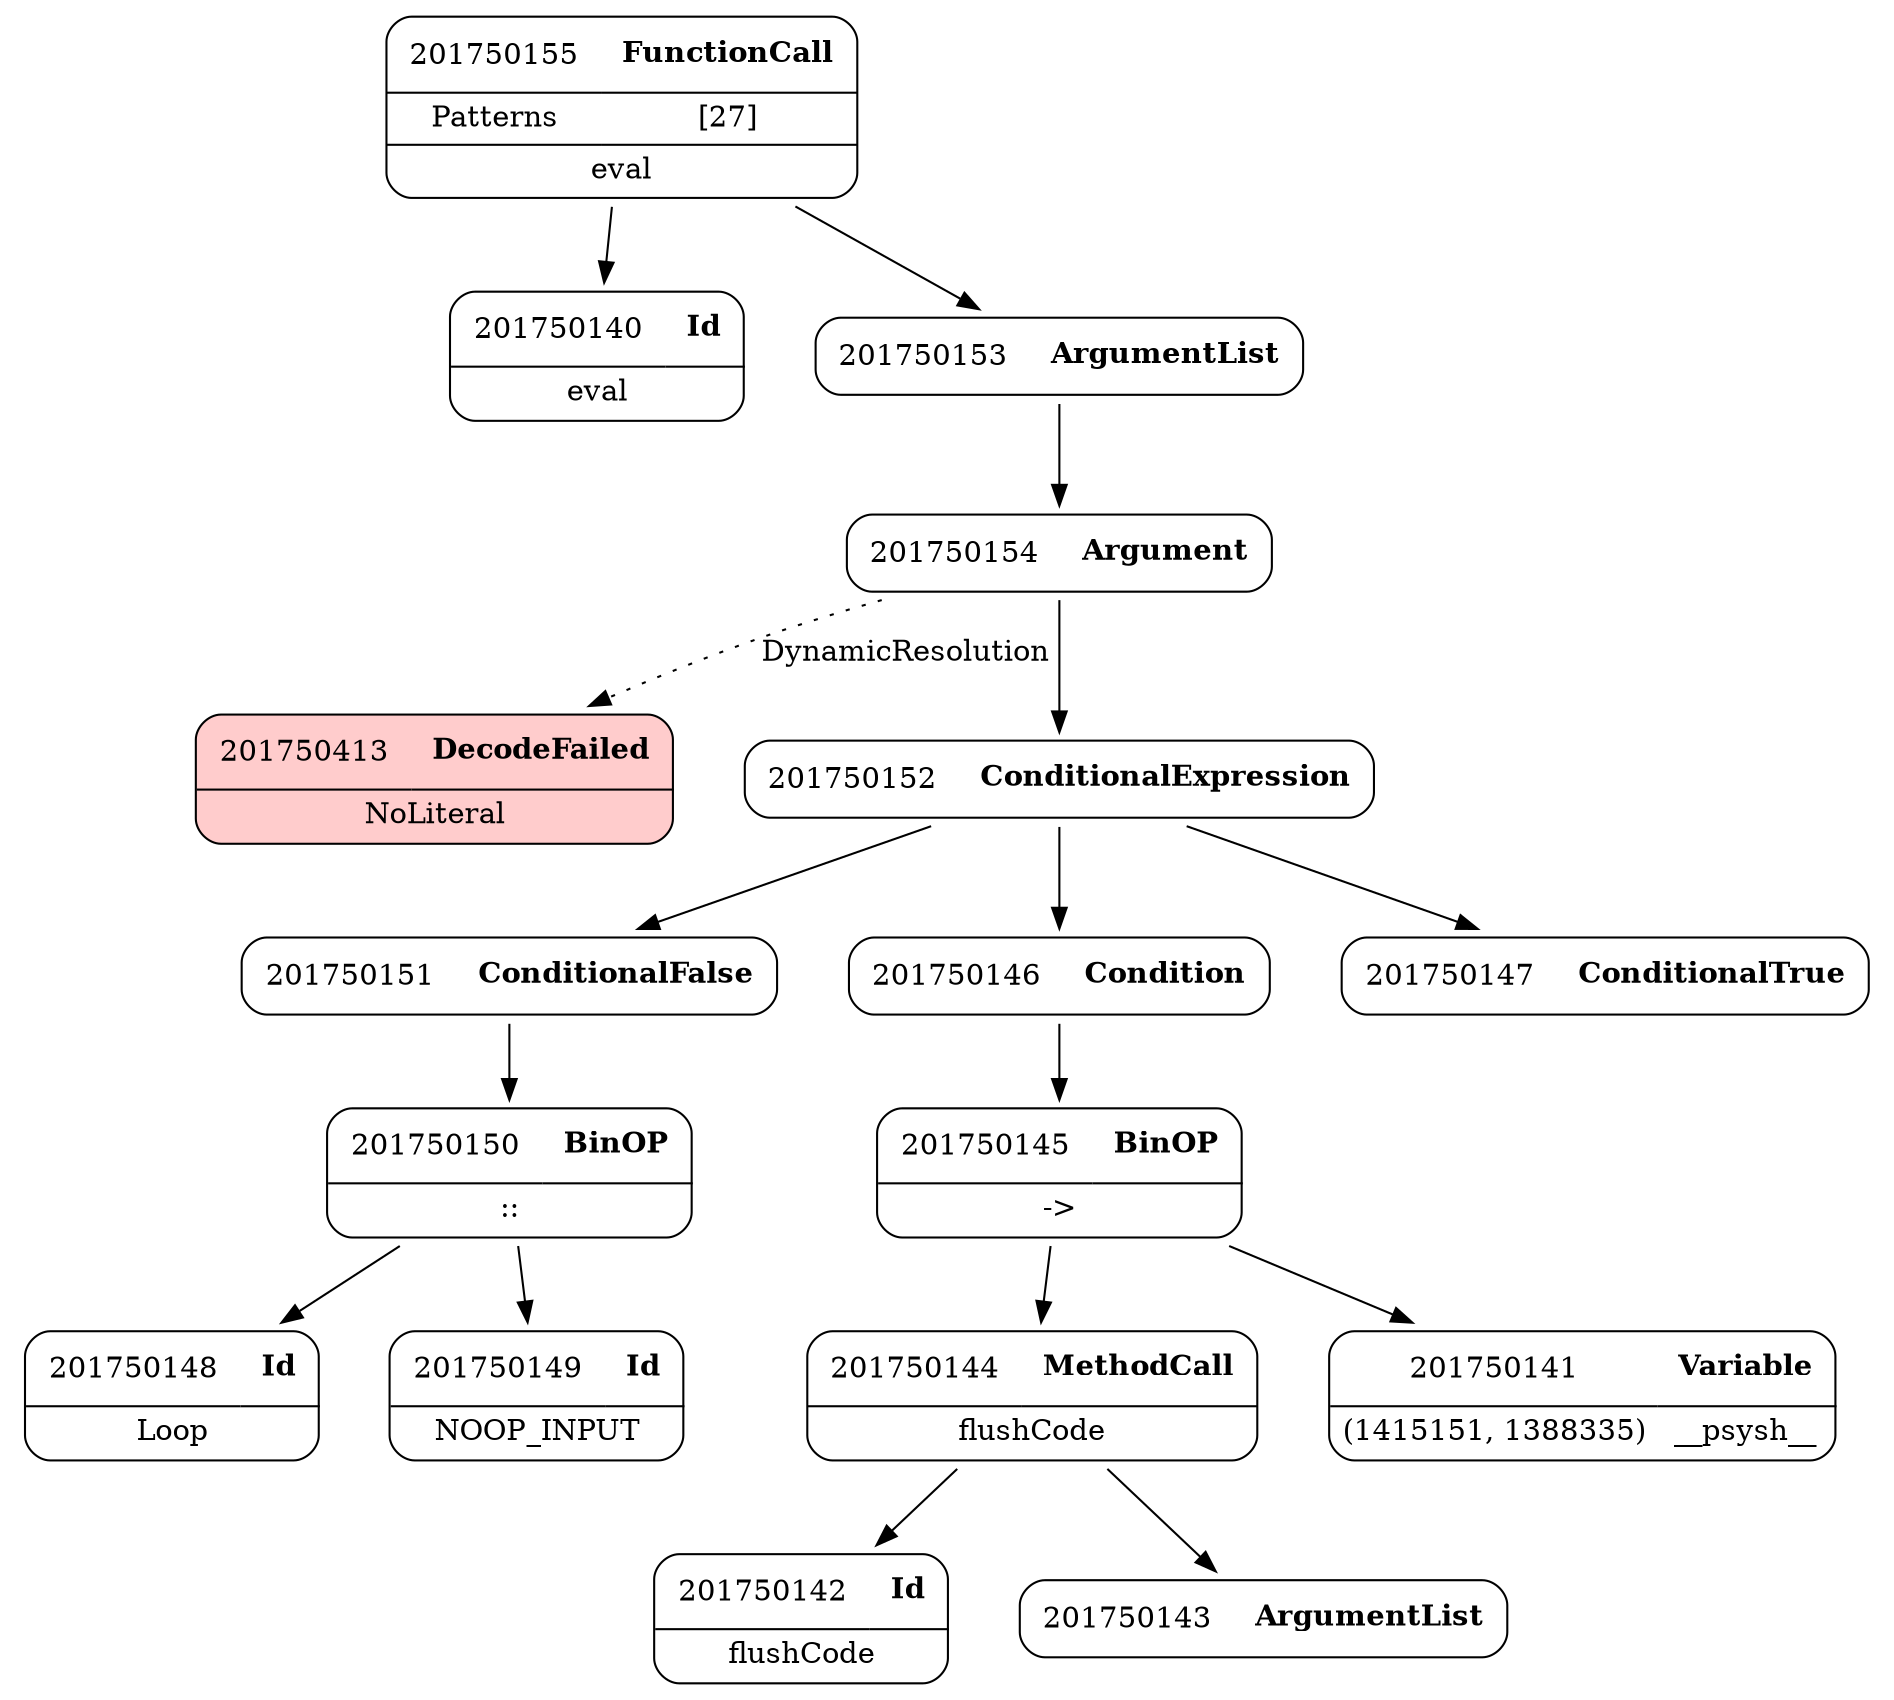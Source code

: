 digraph ast {
node [shape=none];
201750150 [label=<<TABLE border='1' cellspacing='0' cellpadding='10' style='rounded' ><TR><TD border='0'>201750150</TD><TD border='0'><B>BinOP</B></TD></TR><HR/><TR><TD border='0' cellpadding='5' colspan='2'>::</TD></TR></TABLE>>];
201750150 -> 201750148 [weight=2];
201750150 -> 201750149 [weight=2];
201750151 [label=<<TABLE border='1' cellspacing='0' cellpadding='10' style='rounded' ><TR><TD border='0'>201750151</TD><TD border='0'><B>ConditionalFalse</B></TD></TR></TABLE>>];
201750151 -> 201750150 [weight=2];
201750148 [label=<<TABLE border='1' cellspacing='0' cellpadding='10' style='rounded' ><TR><TD border='0'>201750148</TD><TD border='0'><B>Id</B></TD></TR><HR/><TR><TD border='0' cellpadding='5' colspan='2'>Loop</TD></TR></TABLE>>];
201750149 [label=<<TABLE border='1' cellspacing='0' cellpadding='10' style='rounded' ><TR><TD border='0'>201750149</TD><TD border='0'><B>Id</B></TD></TR><HR/><TR><TD border='0' cellpadding='5' colspan='2'>NOOP_INPUT</TD></TR></TABLE>>];
201750146 [label=<<TABLE border='1' cellspacing='0' cellpadding='10' style='rounded' ><TR><TD border='0'>201750146</TD><TD border='0'><B>Condition</B></TD></TR></TABLE>>];
201750146 -> 201750145 [weight=2];
201750147 [label=<<TABLE border='1' cellspacing='0' cellpadding='10' style='rounded' ><TR><TD border='0'>201750147</TD><TD border='0'><B>ConditionalTrue</B></TD></TR></TABLE>>];
201750144 [label=<<TABLE border='1' cellspacing='0' cellpadding='10' style='rounded' ><TR><TD border='0'>201750144</TD><TD border='0'><B>MethodCall</B></TD></TR><HR/><TR><TD border='0' cellpadding='5' colspan='2'>flushCode</TD></TR></TABLE>>];
201750144 -> 201750142 [weight=2];
201750144 -> 201750143 [weight=2];
201750145 [label=<<TABLE border='1' cellspacing='0' cellpadding='10' style='rounded' ><TR><TD border='0'>201750145</TD><TD border='0'><B>BinOP</B></TD></TR><HR/><TR><TD border='0' cellpadding='5' colspan='2'>-&gt;</TD></TR></TABLE>>];
201750145 -> 201750141 [weight=2];
201750145 -> 201750144 [weight=2];
201750413 [label=<<TABLE border='1' cellspacing='0' cellpadding='10' style='rounded' bgcolor='#FFCCCC' ><TR><TD border='0'>201750413</TD><TD border='0'><B>DecodeFailed</B></TD></TR><HR/><TR><TD border='0' cellpadding='5' colspan='2'>NoLiteral</TD></TR></TABLE>>];
201750154 [label=<<TABLE border='1' cellspacing='0' cellpadding='10' style='rounded' ><TR><TD border='0'>201750154</TD><TD border='0'><B>Argument</B></TD></TR></TABLE>>];
201750154 -> 201750152 [weight=2];
201750154 -> 201750413 [style=dotted,label=DynamicResolution];
201750155 [label=<<TABLE border='1' cellspacing='0' cellpadding='10' style='rounded' ><TR><TD border='0'>201750155</TD><TD border='0'><B>FunctionCall</B></TD></TR><HR/><TR><TD border='0' cellpadding='5'>Patterns</TD><TD border='0' cellpadding='5'>[27]</TD></TR><HR/><TR><TD border='0' cellpadding='5' colspan='2'>eval</TD></TR></TABLE>>];
201750155 -> 201750140 [weight=2];
201750155 -> 201750153 [weight=2];
201750152 [label=<<TABLE border='1' cellspacing='0' cellpadding='10' style='rounded' ><TR><TD border='0'>201750152</TD><TD border='0'><B>ConditionalExpression</B></TD></TR></TABLE>>];
201750152 -> 201750146 [weight=2];
201750152 -> 201750147 [weight=2];
201750152 -> 201750151 [weight=2];
201750153 [label=<<TABLE border='1' cellspacing='0' cellpadding='10' style='rounded' ><TR><TD border='0'>201750153</TD><TD border='0'><B>ArgumentList</B></TD></TR></TABLE>>];
201750153 -> 201750154 [weight=2];
201750142 [label=<<TABLE border='1' cellspacing='0' cellpadding='10' style='rounded' ><TR><TD border='0'>201750142</TD><TD border='0'><B>Id</B></TD></TR><HR/><TR><TD border='0' cellpadding='5' colspan='2'>flushCode</TD></TR></TABLE>>];
201750143 [label=<<TABLE border='1' cellspacing='0' cellpadding='10' style='rounded' ><TR><TD border='0'>201750143</TD><TD border='0'><B>ArgumentList</B></TD></TR></TABLE>>];
201750140 [label=<<TABLE border='1' cellspacing='0' cellpadding='10' style='rounded' ><TR><TD border='0'>201750140</TD><TD border='0'><B>Id</B></TD></TR><HR/><TR><TD border='0' cellpadding='5' colspan='2'>eval</TD></TR></TABLE>>];
201750141 [label=<<TABLE border='1' cellspacing='0' cellpadding='10' style='rounded' ><TR><TD border='0'>201750141</TD><TD border='0'><B>Variable</B></TD></TR><HR/><TR><TD border='0' cellpadding='5'>(1415151, 1388335)</TD><TD border='0' cellpadding='5'>__psysh__</TD></TR></TABLE>>];
}
